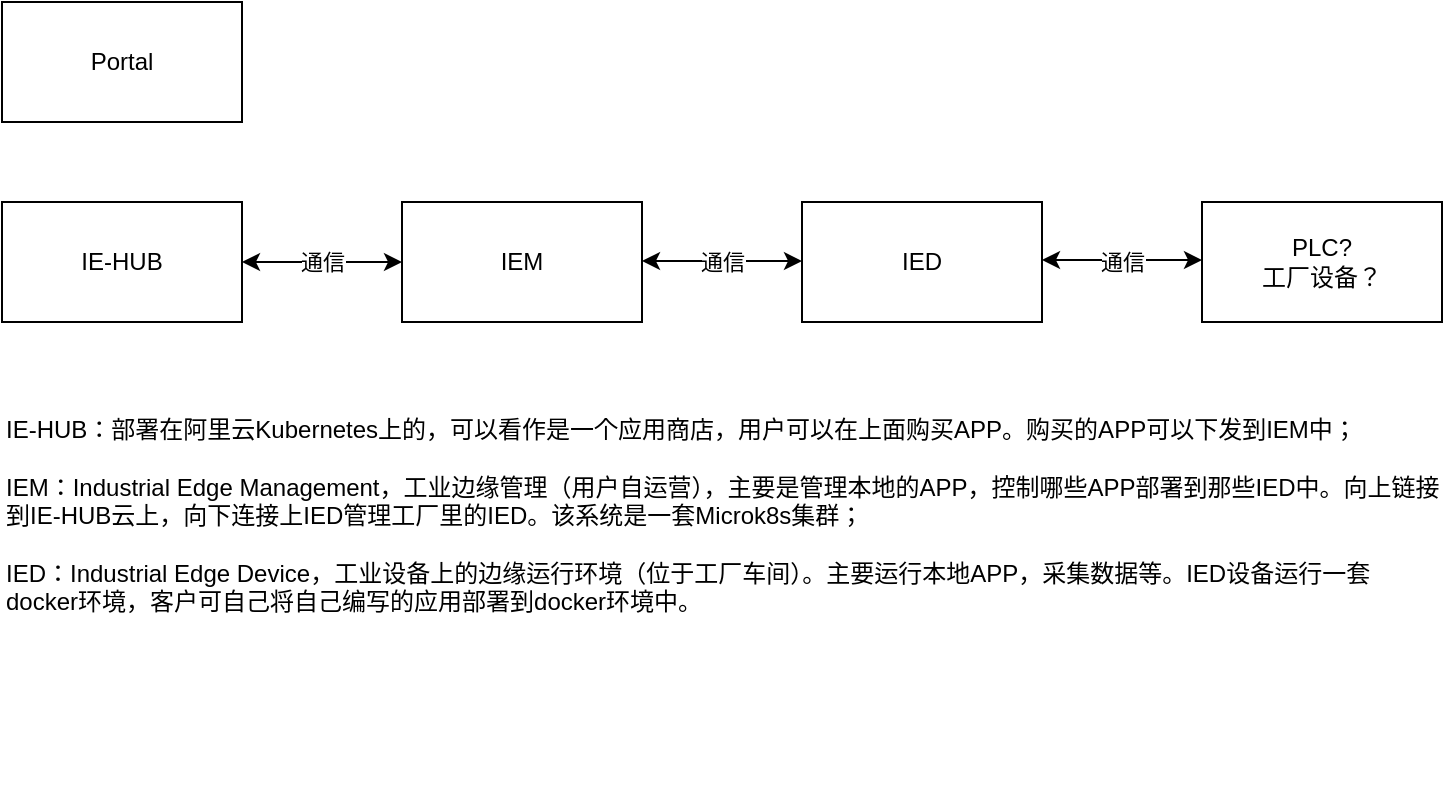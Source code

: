 <mxfile version="14.9.0" type="github">
  <diagram id="Nrx2Nkk0hEU9d9ttsI7z" name="Page-1">
    <mxGraphModel dx="1038" dy="547" grid="1" gridSize="10" guides="1" tooltips="1" connect="1" arrows="1" fold="1" page="1" pageScale="1" pageWidth="850" pageHeight="1100" math="0" shadow="0">
      <root>
        <mxCell id="0" />
        <mxCell id="1" parent="0" />
        <mxCell id="WVmfQmA1uJL8GBXDADlM-1" value="Portal" style="rounded=0;whiteSpace=wrap;html=1;" vertex="1" parent="1">
          <mxGeometry x="40" y="200" width="120" height="60" as="geometry" />
        </mxCell>
        <mxCell id="WVmfQmA1uJL8GBXDADlM-2" value="IE-HUB" style="rounded=0;whiteSpace=wrap;html=1;" vertex="1" parent="1">
          <mxGeometry x="40" y="300" width="120" height="60" as="geometry" />
        </mxCell>
        <mxCell id="WVmfQmA1uJL8GBXDADlM-3" value="IEM" style="rounded=0;whiteSpace=wrap;html=1;" vertex="1" parent="1">
          <mxGeometry x="240" y="300" width="120" height="60" as="geometry" />
        </mxCell>
        <mxCell id="WVmfQmA1uJL8GBXDADlM-5" value="IED" style="rounded=0;whiteSpace=wrap;html=1;" vertex="1" parent="1">
          <mxGeometry x="440" y="300" width="120" height="60" as="geometry" />
        </mxCell>
        <mxCell id="WVmfQmA1uJL8GBXDADlM-6" value="" style="endArrow=classic;startArrow=classic;html=1;entryX=0;entryY=0.5;entryDx=0;entryDy=0;" edge="1" parent="1" source="WVmfQmA1uJL8GBXDADlM-2" target="WVmfQmA1uJL8GBXDADlM-3">
          <mxGeometry width="50" height="50" relative="1" as="geometry">
            <mxPoint x="160" y="380" as="sourcePoint" />
            <mxPoint x="230.711" y="330" as="targetPoint" />
          </mxGeometry>
        </mxCell>
        <mxCell id="WVmfQmA1uJL8GBXDADlM-8" value="通信" style="edgeLabel;html=1;align=center;verticalAlign=middle;resizable=0;points=[];" vertex="1" connectable="0" parent="WVmfQmA1uJL8GBXDADlM-6">
          <mxGeometry x="0.395" y="1" relative="1" as="geometry">
            <mxPoint x="-16" y="1" as="offset" />
          </mxGeometry>
        </mxCell>
        <mxCell id="WVmfQmA1uJL8GBXDADlM-7" value="" style="endArrow=classic;startArrow=classic;html=1;entryX=0;entryY=0.5;entryDx=0;entryDy=0;" edge="1" parent="1">
          <mxGeometry width="50" height="50" relative="1" as="geometry">
            <mxPoint x="360" y="329.5" as="sourcePoint" />
            <mxPoint x="440" y="329.5" as="targetPoint" />
          </mxGeometry>
        </mxCell>
        <mxCell id="WVmfQmA1uJL8GBXDADlM-9" value="通信" style="edgeLabel;html=1;align=center;verticalAlign=middle;resizable=0;points=[];" vertex="1" connectable="0" parent="1">
          <mxGeometry x="400" y="330" as="geometry" />
        </mxCell>
        <mxCell id="WVmfQmA1uJL8GBXDADlM-10" value="PLC?&lt;br&gt;工厂设备？" style="rounded=0;whiteSpace=wrap;html=1;align=center;" vertex="1" parent="1">
          <mxGeometry x="640" y="300" width="120" height="60" as="geometry" />
        </mxCell>
        <mxCell id="WVmfQmA1uJL8GBXDADlM-11" value="" style="endArrow=classic;startArrow=classic;html=1;entryX=0;entryY=0.5;entryDx=0;entryDy=0;" edge="1" parent="1">
          <mxGeometry width="50" height="50" relative="1" as="geometry">
            <mxPoint x="560" y="329" as="sourcePoint" />
            <mxPoint x="640" y="329" as="targetPoint" />
          </mxGeometry>
        </mxCell>
        <mxCell id="WVmfQmA1uJL8GBXDADlM-12" value="通信" style="edgeLabel;html=1;align=center;verticalAlign=middle;resizable=0;points=[];" vertex="1" connectable="0" parent="WVmfQmA1uJL8GBXDADlM-11">
          <mxGeometry x="0.32" relative="1" as="geometry">
            <mxPoint x="-13" y="1" as="offset" />
          </mxGeometry>
        </mxCell>
        <mxCell id="WVmfQmA1uJL8GBXDADlM-13" value="IE-HUB：部署在阿里云Kubernetes上的，可以看作是一个应用商店，用户可以在上面购买APP。购买的APP可以下发到IEM中；&lt;br&gt;&lt;br&gt;IEM：Industrial Edge Management，工业边缘管理（用户自运营），主要是管理本地的APP，控制哪些APP部署到那些IED中。向上链接到IE-HUB云上，向下连接上IED管理工厂里的IED。该系统是一套Microk8s集群；&lt;br&gt;&lt;br&gt;IED：Industrial Edge Device，工业设备上的边缘运行环境（位于工厂车间）。主要运行本地APP，采集数据等。IED设备运行一套docker环境，客户可自己将自己编写的应用部署到docker环境中。" style="text;html=1;strokeColor=none;fillColor=none;align=left;verticalAlign=top;whiteSpace=wrap;rounded=0;" vertex="1" parent="1">
          <mxGeometry x="40" y="400" width="720" height="200" as="geometry" />
        </mxCell>
      </root>
    </mxGraphModel>
  </diagram>
</mxfile>
